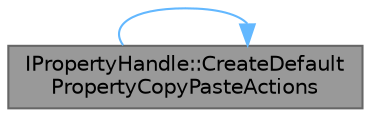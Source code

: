 digraph "IPropertyHandle::CreateDefaultPropertyCopyPasteActions"
{
 // INTERACTIVE_SVG=YES
 // LATEX_PDF_SIZE
  bgcolor="transparent";
  edge [fontname=Helvetica,fontsize=10,labelfontname=Helvetica,labelfontsize=10];
  node [fontname=Helvetica,fontsize=10,shape=box,height=0.2,width=0.4];
  rankdir="LR";
  Node1 [id="Node000001",label="IPropertyHandle::CreateDefault\lPropertyCopyPasteActions",height=0.2,width=0.4,color="gray40", fillcolor="grey60", style="filled", fontcolor="black",tooltip="Creates the default copy and paste actions for a single property."];
  Node1 -> Node1 [id="edge1_Node000001_Node000001",color="steelblue1",style="solid",tooltip=" "];
}
